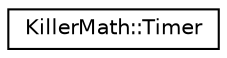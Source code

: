 digraph "Graphical Class Hierarchy"
{
  edge [fontname="Helvetica",fontsize="10",labelfontname="Helvetica",labelfontsize="10"];
  node [fontname="Helvetica",fontsize="10",shape=record];
  rankdir="LR";
  Node0 [label="KillerMath::Timer",height=0.2,width=0.4,color="black", fillcolor="white", style="filled",URL="$class_killer_math_1_1_timer.html"];
}
